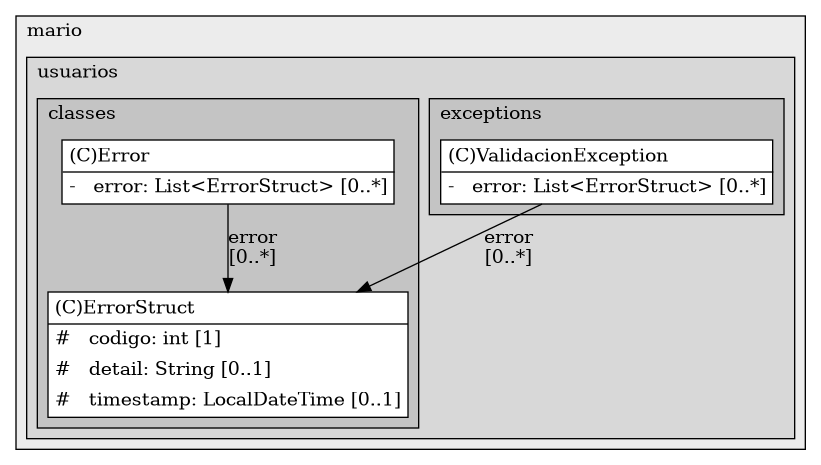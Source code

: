 @startuml

/' diagram meta data start
config=StructureConfiguration;
{
  "projectClassification": {
    "searchMode": "OpenProject", // OpenProject, AllProjects
    "includedProjects": "",
    "pathEndKeywords": "*.impl",
    "isClientPath": "",
    "isClientName": "",
    "isTestPath": "",
    "isTestName": "",
    "isMappingPath": "",
    "isMappingName": "",
    "isDataAccessPath": "",
    "isDataAccessName": "",
    "isDataStructurePath": "",
    "isDataStructureName": "",
    "isInterfaceStructuresPath": "",
    "isInterfaceStructuresName": "",
    "isEntryPointPath": "",
    "isEntryPointName": "",
    "treatFinalFieldsAsMandatory": false
  },
  "graphRestriction": {
    "classPackageExcludeFilter": "",
    "classPackageIncludeFilter": "",
    "classNameExcludeFilter": "",
    "classNameIncludeFilter": "",
    "methodNameExcludeFilter": "",
    "methodNameIncludeFilter": "",
    "removeByInheritance": "", // inheritance/annotation based filtering is done in a second step
    "removeByAnnotation": "",
    "removeByClassPackage": "", // cleanup the graph after inheritance/annotation based filtering is done
    "removeByClassName": "",
    "cutMappings": false,
    "cutEnum": true,
    "cutTests": true,
    "cutClient": true,
    "cutDataAccess": true,
    "cutInterfaceStructures": true,
    "cutDataStructures": true,
    "cutGetterAndSetter": true,
    "cutConstructors": true
  },
  "graphTraversal": {
    "forwardDepth": 6,
    "backwardDepth": 6,
    "classPackageExcludeFilter": "",
    "classPackageIncludeFilter": "",
    "classNameExcludeFilter": "",
    "classNameIncludeFilter": "",
    "methodNameExcludeFilter": "",
    "methodNameIncludeFilter": "",
    "hideMappings": false,
    "hideDataStructures": false,
    "hidePrivateMethods": true,
    "hideInterfaceCalls": true, // indirection: implementation -> interface (is hidden) -> implementation
    "onlyShowApplicationEntryPoints": false, // root node is included
    "useMethodCallsForStructureDiagram": "ForwardOnly" // ForwardOnly, BothDirections, No
  },
  "details": {
    "aggregation": "GroupByClass", // ByClass, GroupByClass, None
    "showClassGenericTypes": true,
    "showMethods": true,
    "showMethodParameterNames": true,
    "showMethodParameterTypes": true,
    "showMethodReturnType": true,
    "showPackageLevels": 10,
    "showDetailedClassStructure": true
  },
  "rootClass": "com.mario.usuarios.classes.ErrorStruct",
  "extensionCallbackMethod": "" // qualified.class.name#methodName - signature: public static String method(String)
}
diagram meta data end '/



digraph g {
    rankdir="TB"
    splines=polyline
    

'nodes 
subgraph cluster_103666436 { 
   	label=mario
	labeljust=l
	fillcolor="#ececec"
	style=filled
   
   subgraph cluster_1532315985 { 
   	label=usuarios
	labeljust=l
	fillcolor="#d8d8d8"
	style=filled
   
   subgraph cluster_1378226525 { 
   	label=exceptions
	labeljust=l
	fillcolor="#c4c4c4"
	style=filled
   
   ValidacionException822964106[
	label=<<TABLE BORDER="1" CELLBORDER="0" CELLPADDING="4" CELLSPACING="0">
<TR><TD ALIGN="LEFT" >(C)ValidacionException</TD></TR>
<HR/>
<TR><TD ALIGN="LEFT" >-   error: List&lt;ErrorStruct&gt; [0..*]</TD></TR>
</TABLE>>
	style=filled
	margin=0
	shape=plaintext
	fillcolor="#FFFFFF"
];
} 

subgraph cluster_968089575 { 
   	label=classes
	labeljust=l
	fillcolor="#c4c4c4"
	style=filled
   
   Error482097420[
	label=<<TABLE BORDER="1" CELLBORDER="0" CELLPADDING="4" CELLSPACING="0">
<TR><TD ALIGN="LEFT" >(C)Error</TD></TR>
<HR/>
<TR><TD ALIGN="LEFT" >-   error: List&lt;ErrorStruct&gt; [0..*]</TD></TR>
</TABLE>>
	style=filled
	margin=0
	shape=plaintext
	fillcolor="#FFFFFF"
];

ErrorStruct482097420[
	label=<<TABLE BORDER="1" CELLBORDER="0" CELLPADDING="4" CELLSPACING="0">
<TR><TD ALIGN="LEFT" >(C)ErrorStruct</TD></TR>
<HR/>
<TR><TD ALIGN="LEFT" >#   codigo: int [1]</TD></TR>
<TR><TD ALIGN="LEFT" >#   detail: String [0..1]</TD></TR>
<TR><TD ALIGN="LEFT" >#   timestamp: LocalDateTime [0..1]</TD></TR>
</TABLE>>
	style=filled
	margin=0
	shape=plaintext
	fillcolor="#FFFFFF"
];
} 
} 
} 

'edges    
Error482097420 -> ErrorStruct482097420[label="error
[0..*]"];
ValidacionException822964106 -> ErrorStruct482097420[label="error
[0..*]"];
    
}
@enduml